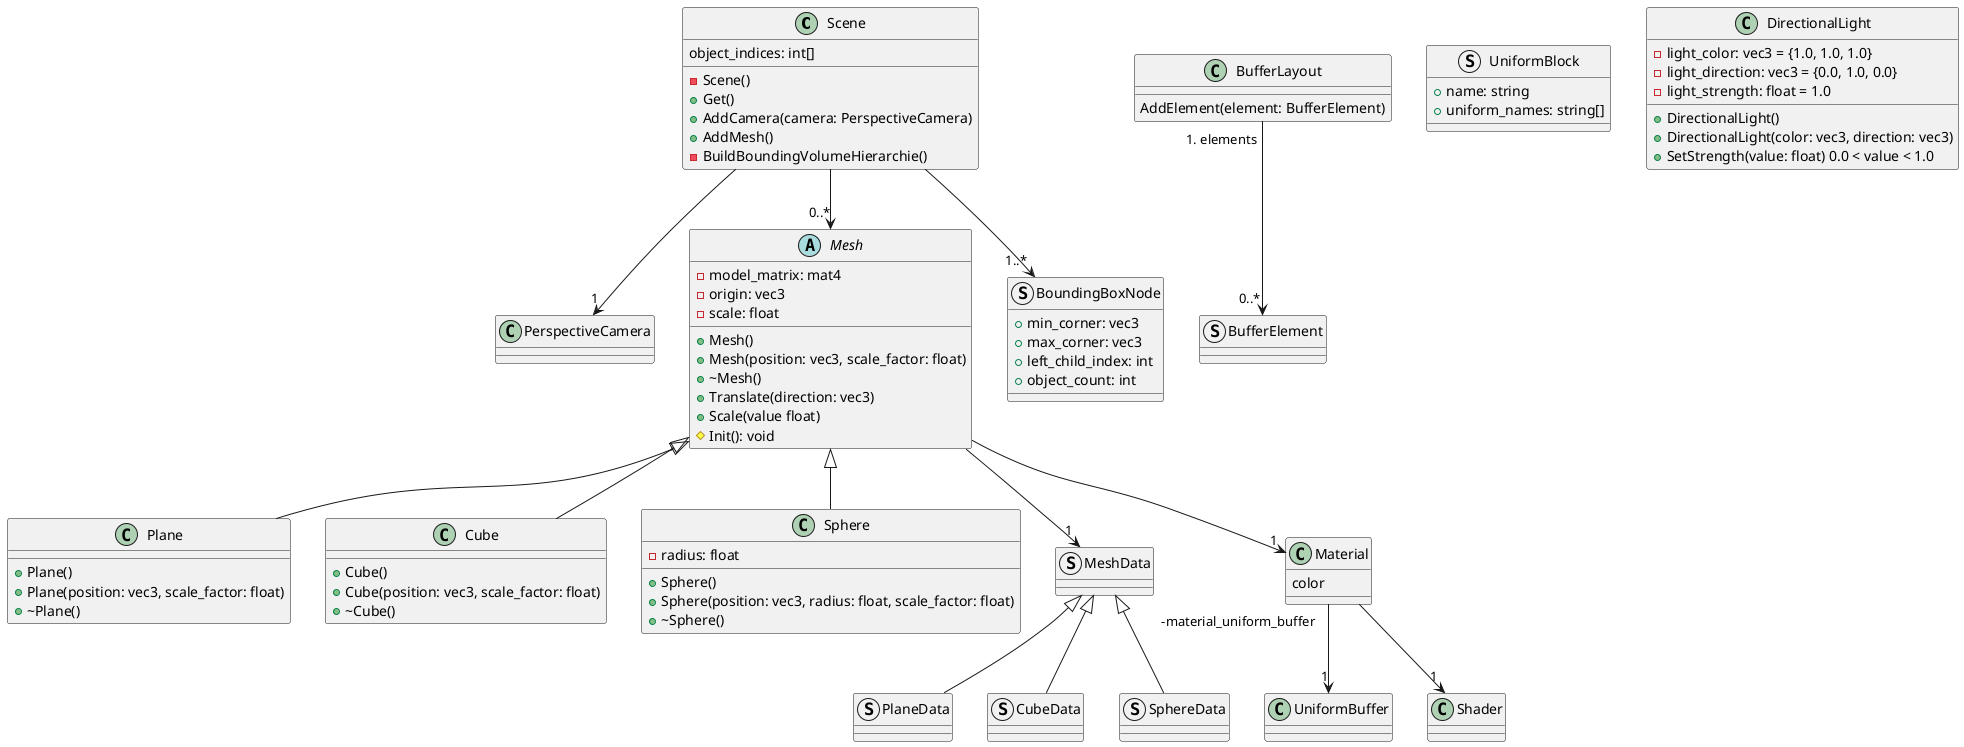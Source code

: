 @startuml renderer_classes
class Scene
Scene : object_indices: int[]
Scene : -Scene()
Scene : +Get()
Scene : +AddCamera(camera: PerspectiveCamera)
Scene : +AddMesh()
Scene : -BuildBoundingVolumeHierarchie()

Scene --> "1" PerspectiveCamera
Scene --> "0..*" Mesh

class PerspectiveCamera

struct BoundingBoxNode
BoundingBoxNode : +min_corner: vec3
BoundingBoxNode : +max_corner: vec3
BoundingBoxNode : +left_child_index: int
BoundingBoxNode : +object_count: int

Scene --> "1..*" BoundingBoxNode

abstract Mesh
Mesh : -model_matrix: mat4
Mesh : -origin: vec3
Mesh : -scale: float
Mesh : +Mesh()
Mesh : +Mesh(position: vec3, scale_factor: float)
Mesh : +\~Mesh()
Mesh : +Translate(direction: vec3)
Mesh : +Scale(value float)
Mesh : #Init(): void

class Plane
Plane : +Plane()
Plane : +Plane(position: vec3, scale_factor: float)
Plane : +\~Plane()

class Cube
Cube : +Cube()
Cube : +Cube(position: vec3, scale_factor: float)
Cube : +\~Cube()

class Sphere
Sphere : -radius: float
Sphere : +Sphere()
Sphere : +Sphere(position: vec3, radius: float, scale_factor: float)
Sphere : +\~Sphere()

struct MeshData

struct PlaneData

struct CubeData

struct SphereData

struct BufferElement

class BufferLayout
BufferLayout : AddElement(element: BufferElement)

struct UniformBlock
UniformBlock : +name: string
UniformBlock : +uniform_names: string[]

BufferLayout "#elements" --> "0..*" BufferElement

class UniformBuffer

class DirectionalLight
DirectionalLight : -light_color: vec3 = {1.0, 1.0, 1.0}
DirectionalLight : -light_direction: vec3 = {0.0, 1.0, 0.0}
DirectionalLight : -light_strength: float = 1.0
DirectionalLight : +DirectionalLight()
DirectionalLight : +DirectionalLight(color: vec3, direction: vec3)
DirectionalLight : +SetStrength(value: float) 0.0 < value < 1.0

class Material
Material : color

Material --> "1" Shader
Material "-material_uniform_buffer" --> "1" UniformBuffer

Mesh --> "1" MeshData
Mesh --> "1" Material
MeshData <|-- PlaneData
MeshData <|-- CubeData
MeshData <|-- SphereData

Mesh <|-- Plane
Mesh <|-- Cube
Mesh <|-- Sphere
@enduml